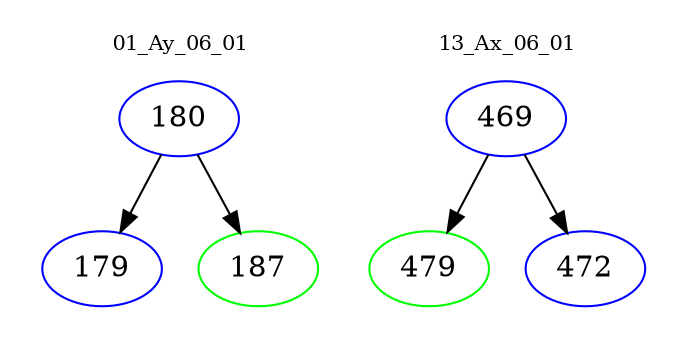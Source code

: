 digraph{
subgraph cluster_0 {
color = white
label = "01_Ay_06_01";
fontsize=10;
T0_180 [label="180", color="blue"]
T0_180 -> T0_179 [color="black"]
T0_179 [label="179", color="blue"]
T0_180 -> T0_187 [color="black"]
T0_187 [label="187", color="green"]
}
subgraph cluster_1 {
color = white
label = "13_Ax_06_01";
fontsize=10;
T1_469 [label="469", color="blue"]
T1_469 -> T1_479 [color="black"]
T1_479 [label="479", color="green"]
T1_469 -> T1_472 [color="black"]
T1_472 [label="472", color="blue"]
}
}
